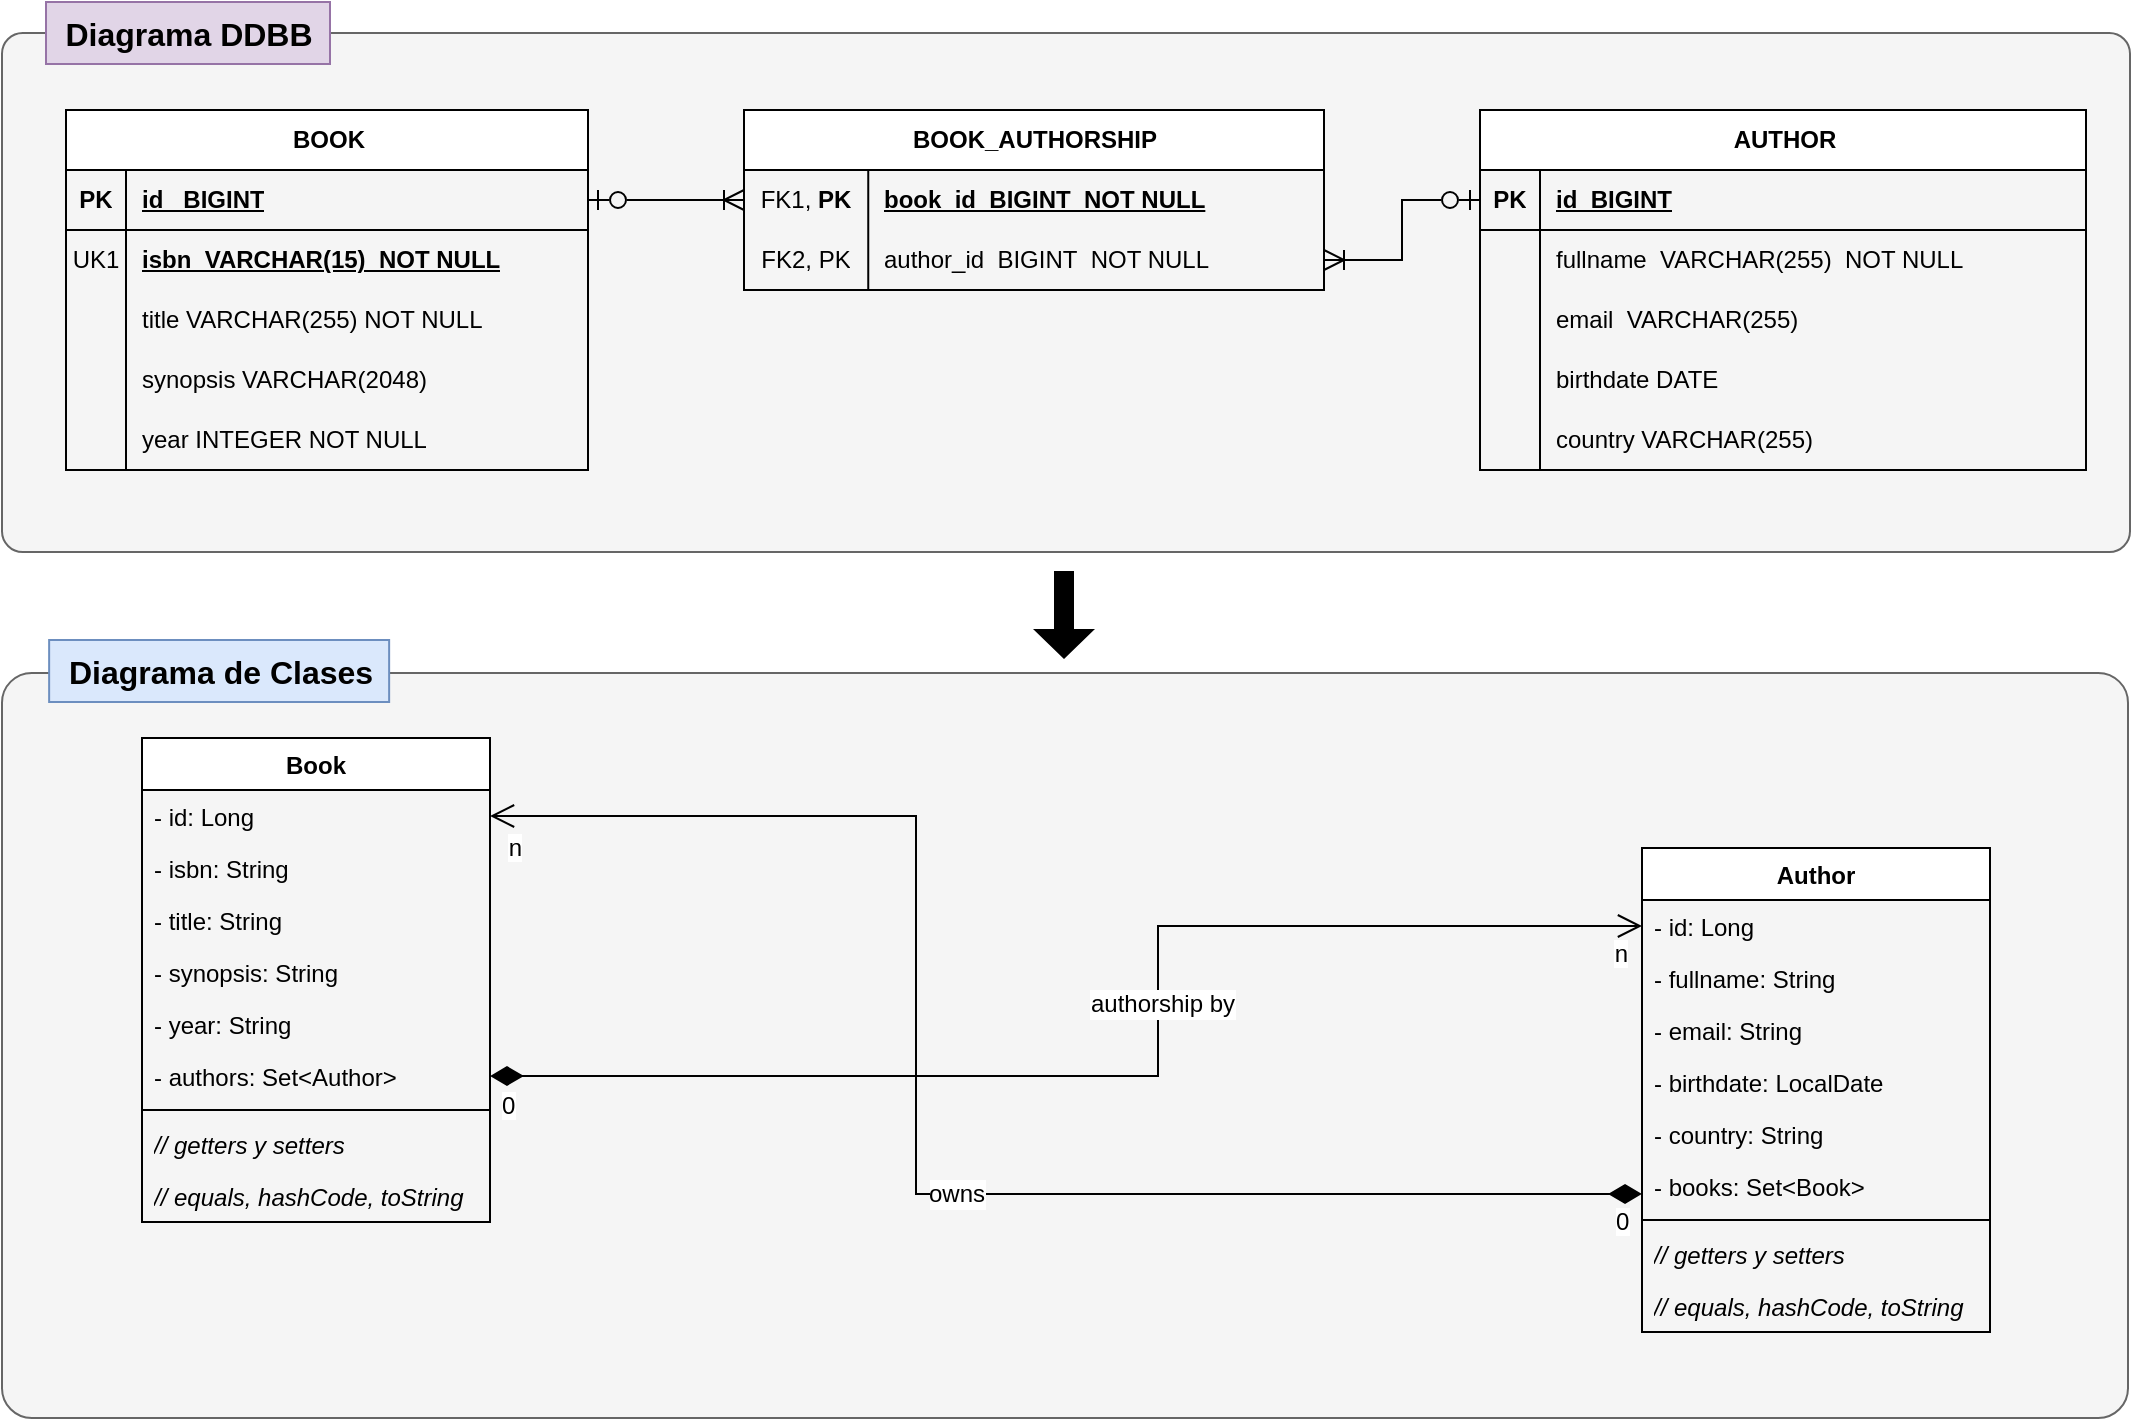 <mxfile version="21.6.8" type="device" pages="2">
  <diagram name="Ej01: LibrosAutor" id="IE8ySKYP3hdyvBDLSOLP">
    <mxGraphModel dx="2573" dy="1683" grid="0" gridSize="10" guides="1" tooltips="1" connect="1" arrows="1" fold="1" page="1" pageScale="1" pageWidth="1169" pageHeight="827" math="0" shadow="0">
      <root>
        <mxCell id="44HVjZ-wQlsnLAjjuJ77-0" />
        <mxCell id="44HVjZ-wQlsnLAjjuJ77-1" parent="44HVjZ-wQlsnLAjjuJ77-0" />
        <mxCell id="44HVjZ-wQlsnLAjjuJ77-2" value="" style="group" parent="44HVjZ-wQlsnLAjjuJ77-1" vertex="1" connectable="0">
          <mxGeometry x="-1116" y="-775" width="1064" height="271" as="geometry" />
        </mxCell>
        <mxCell id="44HVjZ-wQlsnLAjjuJ77-3" value="" style="rounded=1;whiteSpace=wrap;html=1;fontFamily=Helvetica;fontSize=12;arcSize=4;fillColor=#f5f5f5;strokeColor=#666666;fontColor=#333333;glass=0;shadow=0;" parent="44HVjZ-wQlsnLAjjuJ77-2" vertex="1">
          <mxGeometry y="11.471" width="1064" height="259.529" as="geometry" />
        </mxCell>
        <mxCell id="44HVjZ-wQlsnLAjjuJ77-4" value="Diagrama DDBB" style="text;html=1;align=center;verticalAlign=middle;resizable=0;points=[];autosize=1;strokeColor=#9673a6;fillColor=#e1d5e7;fontSize=16;fontFamily=Helvetica;fontStyle=1" parent="44HVjZ-wQlsnLAjjuJ77-2" vertex="1">
          <mxGeometry x="22.002" y="-4" width="142" height="31" as="geometry" />
        </mxCell>
        <mxCell id="44HVjZ-wQlsnLAjjuJ77-5" value="" style="group" parent="44HVjZ-wQlsnLAjjuJ77-1" vertex="1" connectable="0">
          <mxGeometry x="-1116" y="-460" width="1063" height="389" as="geometry" />
        </mxCell>
        <mxCell id="44HVjZ-wQlsnLAjjuJ77-6" value="" style="rounded=1;whiteSpace=wrap;html=1;fontFamily=Helvetica;fontSize=12;arcSize=4;fillColor=#f5f5f5;strokeColor=#666666;fontColor=#333333;glass=0;shadow=0;" parent="44HVjZ-wQlsnLAjjuJ77-5" vertex="1">
          <mxGeometry y="16.466" width="1063" height="372.534" as="geometry" />
        </mxCell>
        <mxCell id="44HVjZ-wQlsnLAjjuJ77-7" value="Diagrama de Clases" style="text;html=1;align=center;verticalAlign=middle;resizable=0;points=[];autosize=1;strokeColor=#6c8ebf;fillColor=#dae8fc;fontSize=16;fontFamily=Helvetica;fontStyle=1" parent="44HVjZ-wQlsnLAjjuJ77-5" vertex="1">
          <mxGeometry x="23.57" width="170" height="31" as="geometry" />
        </mxCell>
        <mxCell id="44HVjZ-wQlsnLAjjuJ77-8" value="BOOK" style="shape=table;startSize=30;container=1;collapsible=1;childLayout=tableLayout;fixedRows=1;rowLines=0;fontStyle=1;align=center;resizeLast=1;html=1;fontSize=12;" parent="44HVjZ-wQlsnLAjjuJ77-1" vertex="1">
          <mxGeometry x="-1084" y="-725" width="261" height="180" as="geometry" />
        </mxCell>
        <mxCell id="44HVjZ-wQlsnLAjjuJ77-9" value="" style="shape=tableRow;horizontal=0;startSize=0;swimlaneHead=0;swimlaneBody=0;fillColor=none;collapsible=0;dropTarget=0;points=[[0,0.5],[1,0.5]];portConstraint=eastwest;top=0;left=0;right=0;bottom=1;fontSize=12;" parent="44HVjZ-wQlsnLAjjuJ77-8" vertex="1">
          <mxGeometry y="30" width="261" height="30" as="geometry" />
        </mxCell>
        <mxCell id="44HVjZ-wQlsnLAjjuJ77-10" value="PK" style="shape=partialRectangle;connectable=0;fillColor=none;top=0;left=0;bottom=0;right=0;fontStyle=1;overflow=hidden;whiteSpace=wrap;html=1;fontSize=12;" parent="44HVjZ-wQlsnLAjjuJ77-9" vertex="1">
          <mxGeometry width="30" height="30" as="geometry">
            <mxRectangle width="30" height="30" as="alternateBounds" />
          </mxGeometry>
        </mxCell>
        <mxCell id="44HVjZ-wQlsnLAjjuJ77-11" value="id&amp;nbsp; &amp;nbsp;BIGINT" style="shape=partialRectangle;connectable=0;fillColor=none;top=0;left=0;bottom=0;right=0;align=left;spacingLeft=6;fontStyle=5;overflow=hidden;whiteSpace=wrap;html=1;fontSize=12;" parent="44HVjZ-wQlsnLAjjuJ77-9" vertex="1">
          <mxGeometry x="30" width="231" height="30" as="geometry">
            <mxRectangle width="231" height="30" as="alternateBounds" />
          </mxGeometry>
        </mxCell>
        <mxCell id="44HVjZ-wQlsnLAjjuJ77-12" value="" style="shape=tableRow;horizontal=0;startSize=0;swimlaneHead=0;swimlaneBody=0;fillColor=none;collapsible=0;dropTarget=0;points=[[0,0.5],[1,0.5]];portConstraint=eastwest;top=0;left=0;right=0;bottom=0;fontSize=12;" parent="44HVjZ-wQlsnLAjjuJ77-8" vertex="1">
          <mxGeometry y="60" width="261" height="30" as="geometry" />
        </mxCell>
        <mxCell id="44HVjZ-wQlsnLAjjuJ77-13" value="UK1" style="shape=partialRectangle;connectable=0;fillColor=none;top=0;left=0;bottom=0;right=0;editable=1;overflow=hidden;whiteSpace=wrap;html=1;fontSize=12;" parent="44HVjZ-wQlsnLAjjuJ77-12" vertex="1">
          <mxGeometry width="30" height="30" as="geometry">
            <mxRectangle width="30" height="30" as="alternateBounds" />
          </mxGeometry>
        </mxCell>
        <mxCell id="44HVjZ-wQlsnLAjjuJ77-14" value="isbn&amp;nbsp; VARCHAR(15)&amp;nbsp; NOT NULL" style="shape=partialRectangle;connectable=0;fillColor=none;top=0;left=0;bottom=0;right=0;align=left;spacingLeft=6;overflow=hidden;whiteSpace=wrap;html=1;fontSize=12;fontStyle=5" parent="44HVjZ-wQlsnLAjjuJ77-12" vertex="1">
          <mxGeometry x="30" width="231" height="30" as="geometry">
            <mxRectangle width="231" height="30" as="alternateBounds" />
          </mxGeometry>
        </mxCell>
        <mxCell id="BW1G7cNyoUY7dtPim6xb-3" value="" style="shape=tableRow;horizontal=0;startSize=0;swimlaneHead=0;swimlaneBody=0;fillColor=none;collapsible=0;dropTarget=0;points=[[0,0.5],[1,0.5]];portConstraint=eastwest;top=0;left=0;right=0;bottom=0;fontSize=12;" parent="44HVjZ-wQlsnLAjjuJ77-8" vertex="1">
          <mxGeometry y="90" width="261" height="30" as="geometry" />
        </mxCell>
        <mxCell id="BW1G7cNyoUY7dtPim6xb-4" value="" style="shape=partialRectangle;connectable=0;fillColor=none;top=0;left=0;bottom=0;right=0;editable=1;overflow=hidden;whiteSpace=wrap;html=1;fontSize=12;" parent="BW1G7cNyoUY7dtPim6xb-3" vertex="1">
          <mxGeometry width="30" height="30" as="geometry">
            <mxRectangle width="30" height="30" as="alternateBounds" />
          </mxGeometry>
        </mxCell>
        <mxCell id="BW1G7cNyoUY7dtPim6xb-5" value="title VARCHAR(255) NOT NULL" style="shape=partialRectangle;connectable=0;fillColor=none;top=0;left=0;bottom=0;right=0;align=left;spacingLeft=6;overflow=hidden;whiteSpace=wrap;html=1;fontSize=12;" parent="BW1G7cNyoUY7dtPim6xb-3" vertex="1">
          <mxGeometry x="30" width="231" height="30" as="geometry">
            <mxRectangle width="231" height="30" as="alternateBounds" />
          </mxGeometry>
        </mxCell>
        <mxCell id="BW1G7cNyoUY7dtPim6xb-6" value="" style="shape=tableRow;horizontal=0;startSize=0;swimlaneHead=0;swimlaneBody=0;fillColor=none;collapsible=0;dropTarget=0;points=[[0,0.5],[1,0.5]];portConstraint=eastwest;top=0;left=0;right=0;bottom=0;fontSize=12;" parent="44HVjZ-wQlsnLAjjuJ77-8" vertex="1">
          <mxGeometry y="120" width="261" height="30" as="geometry" />
        </mxCell>
        <mxCell id="BW1G7cNyoUY7dtPim6xb-7" value="" style="shape=partialRectangle;connectable=0;fillColor=none;top=0;left=0;bottom=0;right=0;editable=1;overflow=hidden;whiteSpace=wrap;html=1;fontSize=12;" parent="BW1G7cNyoUY7dtPim6xb-6" vertex="1">
          <mxGeometry width="30" height="30" as="geometry">
            <mxRectangle width="30" height="30" as="alternateBounds" />
          </mxGeometry>
        </mxCell>
        <mxCell id="BW1G7cNyoUY7dtPim6xb-8" value="synopsis VARCHAR(2048)" style="shape=partialRectangle;connectable=0;fillColor=none;top=0;left=0;bottom=0;right=0;align=left;spacingLeft=6;overflow=hidden;whiteSpace=wrap;html=1;fontSize=12;" parent="BW1G7cNyoUY7dtPim6xb-6" vertex="1">
          <mxGeometry x="30" width="231" height="30" as="geometry">
            <mxRectangle width="231" height="30" as="alternateBounds" />
          </mxGeometry>
        </mxCell>
        <mxCell id="44HVjZ-wQlsnLAjjuJ77-15" value="" style="shape=tableRow;horizontal=0;startSize=0;swimlaneHead=0;swimlaneBody=0;fillColor=none;collapsible=0;dropTarget=0;points=[[0,0.5],[1,0.5]];portConstraint=eastwest;top=0;left=0;right=0;bottom=0;fontSize=12;" parent="44HVjZ-wQlsnLAjjuJ77-8" vertex="1">
          <mxGeometry y="150" width="261" height="30" as="geometry" />
        </mxCell>
        <mxCell id="44HVjZ-wQlsnLAjjuJ77-16" value="" style="shape=partialRectangle;connectable=0;fillColor=none;top=0;left=0;bottom=0;right=0;editable=1;overflow=hidden;whiteSpace=wrap;html=1;fontSize=12;" parent="44HVjZ-wQlsnLAjjuJ77-15" vertex="1">
          <mxGeometry width="30" height="30" as="geometry">
            <mxRectangle width="30" height="30" as="alternateBounds" />
          </mxGeometry>
        </mxCell>
        <mxCell id="44HVjZ-wQlsnLAjjuJ77-17" value="year INTEGER NOT NULL" style="shape=partialRectangle;connectable=0;fillColor=none;top=0;left=0;bottom=0;right=0;align=left;spacingLeft=6;overflow=hidden;whiteSpace=wrap;html=1;fontSize=12;" parent="44HVjZ-wQlsnLAjjuJ77-15" vertex="1">
          <mxGeometry x="30" width="231" height="30" as="geometry">
            <mxRectangle width="231" height="30" as="alternateBounds" />
          </mxGeometry>
        </mxCell>
        <mxCell id="44HVjZ-wQlsnLAjjuJ77-18" value="AUTHOR" style="shape=table;startSize=30;container=1;collapsible=1;childLayout=tableLayout;fixedRows=1;rowLines=0;fontStyle=1;align=center;resizeLast=1;html=1;fontSize=12;" parent="44HVjZ-wQlsnLAjjuJ77-1" vertex="1">
          <mxGeometry x="-377" y="-725" width="303" height="180" as="geometry" />
        </mxCell>
        <mxCell id="44HVjZ-wQlsnLAjjuJ77-19" value="" style="shape=tableRow;horizontal=0;startSize=0;swimlaneHead=0;swimlaneBody=0;fillColor=none;collapsible=0;dropTarget=0;points=[[0,0.5],[1,0.5]];portConstraint=eastwest;top=0;left=0;right=0;bottom=1;fontSize=12;" parent="44HVjZ-wQlsnLAjjuJ77-18" vertex="1">
          <mxGeometry y="30" width="303" height="30" as="geometry" />
        </mxCell>
        <mxCell id="44HVjZ-wQlsnLAjjuJ77-20" value="PK" style="shape=partialRectangle;connectable=0;fillColor=none;top=0;left=0;bottom=0;right=0;fontStyle=1;overflow=hidden;whiteSpace=wrap;html=1;fontSize=12;" parent="44HVjZ-wQlsnLAjjuJ77-19" vertex="1">
          <mxGeometry width="30" height="30" as="geometry">
            <mxRectangle width="30" height="30" as="alternateBounds" />
          </mxGeometry>
        </mxCell>
        <mxCell id="44HVjZ-wQlsnLAjjuJ77-21" value="id&amp;nbsp; BIGINT" style="shape=partialRectangle;connectable=0;fillColor=none;top=0;left=0;bottom=0;right=0;align=left;spacingLeft=6;fontStyle=5;overflow=hidden;whiteSpace=wrap;html=1;fontSize=12;" parent="44HVjZ-wQlsnLAjjuJ77-19" vertex="1">
          <mxGeometry x="30" width="273" height="30" as="geometry">
            <mxRectangle width="273" height="30" as="alternateBounds" />
          </mxGeometry>
        </mxCell>
        <mxCell id="44HVjZ-wQlsnLAjjuJ77-25" value="" style="shape=tableRow;horizontal=0;startSize=0;swimlaneHead=0;swimlaneBody=0;fillColor=none;collapsible=0;dropTarget=0;points=[[0,0.5],[1,0.5]];portConstraint=eastwest;top=0;left=0;right=0;bottom=0;fontSize=12;" parent="44HVjZ-wQlsnLAjjuJ77-18" vertex="1">
          <mxGeometry y="60" width="303" height="30" as="geometry" />
        </mxCell>
        <mxCell id="44HVjZ-wQlsnLAjjuJ77-26" value="" style="shape=partialRectangle;connectable=0;fillColor=none;top=0;left=0;bottom=0;right=0;editable=1;overflow=hidden;whiteSpace=wrap;html=1;fontSize=12;" parent="44HVjZ-wQlsnLAjjuJ77-25" vertex="1">
          <mxGeometry width="30" height="30" as="geometry">
            <mxRectangle width="30" height="30" as="alternateBounds" />
          </mxGeometry>
        </mxCell>
        <mxCell id="44HVjZ-wQlsnLAjjuJ77-27" value="fullname&amp;nbsp; VARCHAR(255)&amp;nbsp;&amp;nbsp;NOT NULL" style="shape=partialRectangle;connectable=0;fillColor=none;top=0;left=0;bottom=0;right=0;align=left;spacingLeft=6;overflow=hidden;whiteSpace=wrap;html=1;fontSize=12;" parent="44HVjZ-wQlsnLAjjuJ77-25" vertex="1">
          <mxGeometry x="30" width="273" height="30" as="geometry">
            <mxRectangle width="273" height="30" as="alternateBounds" />
          </mxGeometry>
        </mxCell>
        <mxCell id="44HVjZ-wQlsnLAjjuJ77-28" value="" style="shape=tableRow;horizontal=0;startSize=0;swimlaneHead=0;swimlaneBody=0;fillColor=none;collapsible=0;dropTarget=0;points=[[0,0.5],[1,0.5]];portConstraint=eastwest;top=0;left=0;right=0;bottom=0;fontSize=12;" parent="44HVjZ-wQlsnLAjjuJ77-18" vertex="1">
          <mxGeometry y="90" width="303" height="30" as="geometry" />
        </mxCell>
        <mxCell id="44HVjZ-wQlsnLAjjuJ77-29" value="" style="shape=partialRectangle;connectable=0;fillColor=none;top=0;left=0;bottom=0;right=0;editable=1;overflow=hidden;whiteSpace=wrap;html=1;fontSize=12;" parent="44HVjZ-wQlsnLAjjuJ77-28" vertex="1">
          <mxGeometry width="30" height="30" as="geometry">
            <mxRectangle width="30" height="30" as="alternateBounds" />
          </mxGeometry>
        </mxCell>
        <mxCell id="44HVjZ-wQlsnLAjjuJ77-30" value="email&amp;nbsp; VARCHAR(255)" style="shape=partialRectangle;connectable=0;fillColor=none;top=0;left=0;bottom=0;right=0;align=left;spacingLeft=6;overflow=hidden;whiteSpace=wrap;html=1;fontSize=12;" parent="44HVjZ-wQlsnLAjjuJ77-28" vertex="1">
          <mxGeometry x="30" width="273" height="30" as="geometry">
            <mxRectangle width="273" height="30" as="alternateBounds" />
          </mxGeometry>
        </mxCell>
        <mxCell id="BW1G7cNyoUY7dtPim6xb-23" value="" style="shape=tableRow;horizontal=0;startSize=0;swimlaneHead=0;swimlaneBody=0;fillColor=none;collapsible=0;dropTarget=0;points=[[0,0.5],[1,0.5]];portConstraint=eastwest;top=0;left=0;right=0;bottom=0;fontSize=12;" parent="44HVjZ-wQlsnLAjjuJ77-18" vertex="1">
          <mxGeometry y="120" width="303" height="30" as="geometry" />
        </mxCell>
        <mxCell id="BW1G7cNyoUY7dtPim6xb-24" value="" style="shape=partialRectangle;connectable=0;fillColor=none;top=0;left=0;bottom=0;right=0;editable=1;overflow=hidden;whiteSpace=wrap;html=1;fontSize=12;" parent="BW1G7cNyoUY7dtPim6xb-23" vertex="1">
          <mxGeometry width="30" height="30" as="geometry">
            <mxRectangle width="30" height="30" as="alternateBounds" />
          </mxGeometry>
        </mxCell>
        <mxCell id="BW1G7cNyoUY7dtPim6xb-25" value="birthdate DATE" style="shape=partialRectangle;connectable=0;fillColor=none;top=0;left=0;bottom=0;right=0;align=left;spacingLeft=6;overflow=hidden;whiteSpace=wrap;html=1;fontSize=12;" parent="BW1G7cNyoUY7dtPim6xb-23" vertex="1">
          <mxGeometry x="30" width="273" height="30" as="geometry">
            <mxRectangle width="273" height="30" as="alternateBounds" />
          </mxGeometry>
        </mxCell>
        <mxCell id="BW1G7cNyoUY7dtPim6xb-12" value="" style="shape=tableRow;horizontal=0;startSize=0;swimlaneHead=0;swimlaneBody=0;fillColor=none;collapsible=0;dropTarget=0;points=[[0,0.5],[1,0.5]];portConstraint=eastwest;top=0;left=0;right=0;bottom=0;fontSize=12;" parent="44HVjZ-wQlsnLAjjuJ77-18" vertex="1">
          <mxGeometry y="150" width="303" height="30" as="geometry" />
        </mxCell>
        <mxCell id="BW1G7cNyoUY7dtPim6xb-13" value="" style="shape=partialRectangle;connectable=0;fillColor=none;top=0;left=0;bottom=0;right=0;editable=1;overflow=hidden;whiteSpace=wrap;html=1;fontSize=12;" parent="BW1G7cNyoUY7dtPim6xb-12" vertex="1">
          <mxGeometry width="30" height="30" as="geometry">
            <mxRectangle width="30" height="30" as="alternateBounds" />
          </mxGeometry>
        </mxCell>
        <mxCell id="BW1G7cNyoUY7dtPim6xb-14" value="country VARCHAR(255)" style="shape=partialRectangle;connectable=0;fillColor=none;top=0;left=0;bottom=0;right=0;align=left;spacingLeft=6;overflow=hidden;whiteSpace=wrap;html=1;fontSize=12;" parent="BW1G7cNyoUY7dtPim6xb-12" vertex="1">
          <mxGeometry x="30" width="273" height="30" as="geometry">
            <mxRectangle width="273" height="30" as="alternateBounds" />
          </mxGeometry>
        </mxCell>
        <mxCell id="44HVjZ-wQlsnLAjjuJ77-47" value="" style="edgeStyle=orthogonalEdgeStyle;fontSize=12;html=1;endArrow=ERoneToMany;rounded=0;startSize=8;endSize=8;startArrow=ERzeroToOne;startFill=0;" parent="44HVjZ-wQlsnLAjjuJ77-1" source="44HVjZ-wQlsnLAjjuJ77-19" target="44HVjZ-wQlsnLAjjuJ77-38" edge="1">
          <mxGeometry width="100" height="100" relative="1" as="geometry">
            <mxPoint x="-591" y="-483" as="sourcePoint" />
            <mxPoint x="-491" y="-583" as="targetPoint" />
          </mxGeometry>
        </mxCell>
        <mxCell id="44HVjZ-wQlsnLAjjuJ77-48" value="" style="edgeStyle=orthogonalEdgeStyle;fontSize=12;html=1;endArrow=ERoneToMany;rounded=0;startSize=8;endSize=8;entryX=0;entryY=0.5;entryDx=0;entryDy=0;startArrow=ERzeroToOne;startFill=0;" parent="44HVjZ-wQlsnLAjjuJ77-1" source="44HVjZ-wQlsnLAjjuJ77-9" target="44HVjZ-wQlsnLAjjuJ77-35" edge="1">
          <mxGeometry width="100" height="100" relative="1" as="geometry">
            <mxPoint x="-347" y="-720" as="sourcePoint" />
            <mxPoint x="-446" y="-627" as="targetPoint" />
          </mxGeometry>
        </mxCell>
        <mxCell id="44HVjZ-wQlsnLAjjuJ77-49" value="Book" style="swimlane;fontStyle=1;align=center;verticalAlign=top;childLayout=stackLayout;horizontal=1;startSize=26;horizontalStack=0;resizeParent=1;resizeParentMax=0;resizeLast=0;collapsible=1;marginBottom=0;whiteSpace=wrap;html=1;fontSize=12;" parent="44HVjZ-wQlsnLAjjuJ77-1" vertex="1">
          <mxGeometry x="-1046" y="-411" width="174" height="242" as="geometry" />
        </mxCell>
        <mxCell id="44HVjZ-wQlsnLAjjuJ77-50" value="- id: Long" style="text;strokeColor=none;fillColor=none;align=left;verticalAlign=top;spacingLeft=4;spacingRight=4;overflow=hidden;rotatable=0;points=[[0,0.5],[1,0.5]];portConstraint=eastwest;whiteSpace=wrap;html=1;fontSize=12;" parent="44HVjZ-wQlsnLAjjuJ77-49" vertex="1">
          <mxGeometry y="26" width="174" height="26" as="geometry" />
        </mxCell>
        <mxCell id="44HVjZ-wQlsnLAjjuJ77-51" value="- isbn: String" style="text;strokeColor=none;fillColor=none;align=left;verticalAlign=top;spacingLeft=4;spacingRight=4;overflow=hidden;rotatable=0;points=[[0,0.5],[1,0.5]];portConstraint=eastwest;whiteSpace=wrap;html=1;fontSize=12;" parent="44HVjZ-wQlsnLAjjuJ77-49" vertex="1">
          <mxGeometry y="52" width="174" height="26" as="geometry" />
        </mxCell>
        <mxCell id="44HVjZ-wQlsnLAjjuJ77-52" value="- title: String" style="text;strokeColor=none;fillColor=none;align=left;verticalAlign=top;spacingLeft=4;spacingRight=4;overflow=hidden;rotatable=0;points=[[0,0.5],[1,0.5]];portConstraint=eastwest;whiteSpace=wrap;html=1;fontSize=12;" parent="44HVjZ-wQlsnLAjjuJ77-49" vertex="1">
          <mxGeometry y="78" width="174" height="26" as="geometry" />
        </mxCell>
        <mxCell id="9cBYSaWbROO_BTNeRGZy-0" value="- synopsis: String" style="text;strokeColor=none;fillColor=none;align=left;verticalAlign=top;spacingLeft=4;spacingRight=4;overflow=hidden;rotatable=0;points=[[0,0.5],[1,0.5]];portConstraint=eastwest;whiteSpace=wrap;html=1;fontSize=12;" parent="44HVjZ-wQlsnLAjjuJ77-49" vertex="1">
          <mxGeometry y="104" width="174" height="26" as="geometry" />
        </mxCell>
        <mxCell id="BW1G7cNyoUY7dtPim6xb-29" value="- year: String" style="text;strokeColor=none;fillColor=none;align=left;verticalAlign=top;spacingLeft=4;spacingRight=4;overflow=hidden;rotatable=0;points=[[0,0.5],[1,0.5]];portConstraint=eastwest;whiteSpace=wrap;html=1;fontSize=12;" parent="44HVjZ-wQlsnLAjjuJ77-49" vertex="1">
          <mxGeometry y="130" width="174" height="26" as="geometry" />
        </mxCell>
        <mxCell id="44HVjZ-wQlsnLAjjuJ77-53" value="- authors: Set&amp;lt;Author&amp;gt;" style="text;strokeColor=none;fillColor=none;align=left;verticalAlign=top;spacingLeft=4;spacingRight=4;overflow=hidden;rotatable=0;points=[[0,0.5],[1,0.5]];portConstraint=eastwest;whiteSpace=wrap;html=1;fontSize=12;" parent="44HVjZ-wQlsnLAjjuJ77-49" vertex="1">
          <mxGeometry y="156" width="174" height="26" as="geometry" />
        </mxCell>
        <mxCell id="44HVjZ-wQlsnLAjjuJ77-54" value="" style="line;strokeWidth=1;fillColor=none;align=left;verticalAlign=middle;spacingTop=-1;spacingLeft=3;spacingRight=3;rotatable=0;labelPosition=right;points=[];portConstraint=eastwest;strokeColor=inherit;fontSize=12;" parent="44HVjZ-wQlsnLAjjuJ77-49" vertex="1">
          <mxGeometry y="182" width="174" height="8" as="geometry" />
        </mxCell>
        <mxCell id="44HVjZ-wQlsnLAjjuJ77-55" value="// getters y setters" style="text;strokeColor=none;fillColor=none;align=left;verticalAlign=top;spacingLeft=4;spacingRight=4;overflow=hidden;rotatable=0;points=[[0,0.5],[1,0.5]];portConstraint=eastwest;whiteSpace=wrap;html=1;fontSize=12;fontStyle=2" parent="44HVjZ-wQlsnLAjjuJ77-49" vertex="1">
          <mxGeometry y="190" width="174" height="26" as="geometry" />
        </mxCell>
        <mxCell id="44HVjZ-wQlsnLAjjuJ77-56" value="// equals, hashCode, toString" style="text;strokeColor=none;fillColor=none;align=left;verticalAlign=top;spacingLeft=4;spacingRight=4;overflow=hidden;rotatable=0;points=[[0,0.5],[1,0.5]];portConstraint=eastwest;whiteSpace=wrap;html=1;fontSize=12;fontStyle=2" parent="44HVjZ-wQlsnLAjjuJ77-49" vertex="1">
          <mxGeometry y="216" width="174" height="26" as="geometry" />
        </mxCell>
        <mxCell id="44HVjZ-wQlsnLAjjuJ77-67" value="authorship by" style="endArrow=open;html=1;endSize=10;startArrow=diamondThin;startSize=14;startFill=1;rounded=0;fontSize=12;edgeStyle=orthogonalEdgeStyle;" parent="44HVjZ-wQlsnLAjjuJ77-1" source="44HVjZ-wQlsnLAjjuJ77-53" target="44HVjZ-wQlsnLAjjuJ77-74" edge="1">
          <mxGeometry x="0.139" y="-2" relative="1" as="geometry">
            <mxPoint x="-784" y="-407" as="sourcePoint" />
            <mxPoint x="-696" y="-346" as="targetPoint" />
            <Array as="points">
              <mxPoint x="-538" y="-242" />
              <mxPoint x="-538" y="-317" />
            </Array>
            <mxPoint as="offset" />
          </mxGeometry>
        </mxCell>
        <mxCell id="44HVjZ-wQlsnLAjjuJ77-68" value="0" style="edgeLabel;resizable=0;html=1;align=left;verticalAlign=top;fontSize=12;" parent="44HVjZ-wQlsnLAjjuJ77-67" connectable="0" vertex="1">
          <mxGeometry x="-1" relative="1" as="geometry">
            <mxPoint x="4" y="1" as="offset" />
          </mxGeometry>
        </mxCell>
        <mxCell id="44HVjZ-wQlsnLAjjuJ77-69" value="n" style="edgeLabel;resizable=0;html=1;align=right;verticalAlign=top;fontSize=12;" parent="44HVjZ-wQlsnLAjjuJ77-67" connectable="0" vertex="1">
          <mxGeometry x="1" relative="1" as="geometry">
            <mxPoint x="-7" as="offset" />
          </mxGeometry>
        </mxCell>
        <mxCell id="44HVjZ-wQlsnLAjjuJ77-70" value="owns" style="endArrow=open;html=1;endSize=10;startArrow=diamondThin;startSize=14;startFill=1;rounded=0;fontSize=12;edgeStyle=orthogonalEdgeStyle;entryX=1;entryY=0.5;entryDx=0;entryDy=0;" parent="44HVjZ-wQlsnLAjjuJ77-1" source="44HVjZ-wQlsnLAjjuJ77-78" target="44HVjZ-wQlsnLAjjuJ77-50" edge="1">
          <mxGeometry x="-0.103" relative="1" as="geometry">
            <mxPoint x="-426" y="-398" as="sourcePoint" />
            <mxPoint x="-522" y="-320" as="targetPoint" />
            <Array as="points">
              <mxPoint x="-659" y="-183" />
              <mxPoint x="-659" y="-372" />
            </Array>
            <mxPoint as="offset" />
          </mxGeometry>
        </mxCell>
        <mxCell id="44HVjZ-wQlsnLAjjuJ77-71" value="0" style="edgeLabel;resizable=0;html=1;align=left;verticalAlign=top;fontSize=12;" parent="44HVjZ-wQlsnLAjjuJ77-70" connectable="0" vertex="1">
          <mxGeometry x="-1" relative="1" as="geometry">
            <mxPoint x="-15" as="offset" />
          </mxGeometry>
        </mxCell>
        <mxCell id="44HVjZ-wQlsnLAjjuJ77-72" value="n" style="edgeLabel;resizable=0;html=1;align=right;verticalAlign=top;fontSize=12;" parent="44HVjZ-wQlsnLAjjuJ77-70" connectable="0" vertex="1">
          <mxGeometry x="1" relative="1" as="geometry">
            <mxPoint x="16" y="2" as="offset" />
          </mxGeometry>
        </mxCell>
        <mxCell id="44HVjZ-wQlsnLAjjuJ77-73" value="Author" style="swimlane;fontStyle=1;align=center;verticalAlign=top;childLayout=stackLayout;horizontal=1;startSize=26;horizontalStack=0;resizeParent=1;resizeParentMax=0;resizeLast=0;collapsible=1;marginBottom=0;whiteSpace=wrap;html=1;fontSize=12;" parent="44HVjZ-wQlsnLAjjuJ77-1" vertex="1">
          <mxGeometry x="-296" y="-356" width="174" height="242" as="geometry" />
        </mxCell>
        <mxCell id="44HVjZ-wQlsnLAjjuJ77-74" value="- id: Long" style="text;strokeColor=none;fillColor=none;align=left;verticalAlign=top;spacingLeft=4;spacingRight=4;overflow=hidden;rotatable=0;points=[[0,0.5],[1,0.5]];portConstraint=eastwest;whiteSpace=wrap;html=1;fontSize=12;" parent="44HVjZ-wQlsnLAjjuJ77-73" vertex="1">
          <mxGeometry y="26" width="174" height="26" as="geometry" />
        </mxCell>
        <mxCell id="44HVjZ-wQlsnLAjjuJ77-76" value="- fullname: String" style="text;strokeColor=none;fillColor=none;align=left;verticalAlign=top;spacingLeft=4;spacingRight=4;overflow=hidden;rotatable=0;points=[[0,0.5],[1,0.5]];portConstraint=eastwest;whiteSpace=wrap;html=1;fontSize=12;" parent="44HVjZ-wQlsnLAjjuJ77-73" vertex="1">
          <mxGeometry y="52" width="174" height="26" as="geometry" />
        </mxCell>
        <mxCell id="44HVjZ-wQlsnLAjjuJ77-77" value="- email: String" style="text;strokeColor=none;fillColor=none;align=left;verticalAlign=top;spacingLeft=4;spacingRight=4;overflow=hidden;rotatable=0;points=[[0,0.5],[1,0.5]];portConstraint=eastwest;whiteSpace=wrap;html=1;fontSize=12;" parent="44HVjZ-wQlsnLAjjuJ77-73" vertex="1">
          <mxGeometry y="78" width="174" height="26" as="geometry" />
        </mxCell>
        <mxCell id="BW1G7cNyoUY7dtPim6xb-27" value="- birthdate: LocalDate" style="text;strokeColor=none;fillColor=none;align=left;verticalAlign=top;spacingLeft=4;spacingRight=4;overflow=hidden;rotatable=0;points=[[0,0.5],[1,0.5]];portConstraint=eastwest;whiteSpace=wrap;html=1;fontSize=12;" parent="44HVjZ-wQlsnLAjjuJ77-73" vertex="1">
          <mxGeometry y="104" width="174" height="26" as="geometry" />
        </mxCell>
        <mxCell id="BW1G7cNyoUY7dtPim6xb-28" value="- country: String" style="text;strokeColor=none;fillColor=none;align=left;verticalAlign=top;spacingLeft=4;spacingRight=4;overflow=hidden;rotatable=0;points=[[0,0.5],[1,0.5]];portConstraint=eastwest;whiteSpace=wrap;html=1;fontSize=12;" parent="44HVjZ-wQlsnLAjjuJ77-73" vertex="1">
          <mxGeometry y="130" width="174" height="26" as="geometry" />
        </mxCell>
        <mxCell id="44HVjZ-wQlsnLAjjuJ77-78" value="- books: Set&amp;lt;Book&amp;gt;" style="text;strokeColor=none;fillColor=none;align=left;verticalAlign=top;spacingLeft=4;spacingRight=4;overflow=hidden;rotatable=0;points=[[0,0.5],[1,0.5]];portConstraint=eastwest;whiteSpace=wrap;html=1;fontSize=12;" parent="44HVjZ-wQlsnLAjjuJ77-73" vertex="1">
          <mxGeometry y="156" width="174" height="26" as="geometry" />
        </mxCell>
        <mxCell id="44HVjZ-wQlsnLAjjuJ77-79" value="" style="line;strokeWidth=1;fillColor=none;align=left;verticalAlign=middle;spacingTop=-1;spacingLeft=3;spacingRight=3;rotatable=0;labelPosition=right;points=[];portConstraint=eastwest;strokeColor=inherit;fontSize=12;" parent="44HVjZ-wQlsnLAjjuJ77-73" vertex="1">
          <mxGeometry y="182" width="174" height="8" as="geometry" />
        </mxCell>
        <mxCell id="44HVjZ-wQlsnLAjjuJ77-80" value="// getters y setters" style="text;strokeColor=none;fillColor=none;align=left;verticalAlign=top;spacingLeft=4;spacingRight=4;overflow=hidden;rotatable=0;points=[[0,0.5],[1,0.5]];portConstraint=eastwest;whiteSpace=wrap;html=1;fontSize=12;fontStyle=2" parent="44HVjZ-wQlsnLAjjuJ77-73" vertex="1">
          <mxGeometry y="190" width="174" height="26" as="geometry" />
        </mxCell>
        <mxCell id="44HVjZ-wQlsnLAjjuJ77-81" value="// equals, hashCode, toString" style="text;strokeColor=none;fillColor=none;align=left;verticalAlign=top;spacingLeft=4;spacingRight=4;overflow=hidden;rotatable=0;points=[[0,0.5],[1,0.5]];portConstraint=eastwest;whiteSpace=wrap;html=1;fontSize=12;fontStyle=2" parent="44HVjZ-wQlsnLAjjuJ77-73" vertex="1">
          <mxGeometry y="216" width="174" height="26" as="geometry" />
        </mxCell>
        <mxCell id="44HVjZ-wQlsnLAjjuJ77-87" value="" style="shape=flexArrow;endArrow=classic;html=1;rounded=0;fontSize=12;startSize=8;endSize=4.67;curved=1;width=10;fillColor=#000000;strokeColor=none;" parent="44HVjZ-wQlsnLAjjuJ77-1" edge="1">
          <mxGeometry width="50" height="50" relative="1" as="geometry">
            <mxPoint x="-585" y="-495" as="sourcePoint" />
            <mxPoint x="-585" y="-450" as="targetPoint" />
          </mxGeometry>
        </mxCell>
        <mxCell id="44HVjZ-wQlsnLAjjuJ77-31" value="BOOK_AUTHORSHIP" style="shape=table;startSize=30;container=1;collapsible=1;childLayout=tableLayout;fixedRows=1;rowLines=0;fontStyle=1;align=center;resizeLast=1;html=1;fontSize=12;swimlaneLine=1;" parent="44HVjZ-wQlsnLAjjuJ77-1" vertex="1">
          <mxGeometry x="-745" y="-725" width="290" height="90" as="geometry" />
        </mxCell>
        <mxCell id="44HVjZ-wQlsnLAjjuJ77-35" value="" style="shape=tableRow;horizontal=0;startSize=0;swimlaneHead=0;swimlaneBody=0;fillColor=none;collapsible=0;dropTarget=0;points=[[0,0.5],[1,0.5]];portConstraint=eastwest;top=0;left=0;right=0;bottom=0;fontSize=12;swimlaneLine=1;" parent="44HVjZ-wQlsnLAjjuJ77-31" vertex="1">
          <mxGeometry y="30" width="290" height="30" as="geometry" />
        </mxCell>
        <mxCell id="44HVjZ-wQlsnLAjjuJ77-36" value="FK1, &lt;b&gt;PK&lt;/b&gt;" style="shape=partialRectangle;connectable=0;fillColor=none;top=0;left=0;bottom=0;right=0;editable=1;overflow=hidden;whiteSpace=wrap;html=1;fontSize=12;" parent="44HVjZ-wQlsnLAjjuJ77-35" vertex="1">
          <mxGeometry width="62.125" height="30" as="geometry">
            <mxRectangle width="62.125" height="30" as="alternateBounds" />
          </mxGeometry>
        </mxCell>
        <mxCell id="44HVjZ-wQlsnLAjjuJ77-37" value="book_id&amp;nbsp; BIGINT&amp;nbsp; NOT NULL" style="shape=partialRectangle;connectable=0;fillColor=none;top=0;left=0;bottom=0;right=0;align=left;spacingLeft=6;overflow=hidden;whiteSpace=wrap;html=1;fontSize=12;fontStyle=5" parent="44HVjZ-wQlsnLAjjuJ77-35" vertex="1">
          <mxGeometry x="62.125" width="227.875" height="30" as="geometry">
            <mxRectangle width="227.875" height="30" as="alternateBounds" />
          </mxGeometry>
        </mxCell>
        <mxCell id="44HVjZ-wQlsnLAjjuJ77-38" value="" style="shape=tableRow;horizontal=0;startSize=0;swimlaneHead=0;swimlaneBody=0;fillColor=none;collapsible=0;dropTarget=0;points=[[0,0.5],[1,0.5]];portConstraint=eastwest;top=0;left=0;right=0;bottom=0;fontSize=12;swimlaneLine=1;" parent="44HVjZ-wQlsnLAjjuJ77-31" vertex="1">
          <mxGeometry y="60" width="290" height="30" as="geometry" />
        </mxCell>
        <mxCell id="44HVjZ-wQlsnLAjjuJ77-39" value="FK2, PK" style="shape=partialRectangle;connectable=0;fillColor=none;top=0;left=0;bottom=0;right=0;editable=1;overflow=hidden;whiteSpace=wrap;html=1;fontSize=12;" parent="44HVjZ-wQlsnLAjjuJ77-38" vertex="1">
          <mxGeometry width="62.125" height="30" as="geometry">
            <mxRectangle width="62.125" height="30" as="alternateBounds" />
          </mxGeometry>
        </mxCell>
        <mxCell id="44HVjZ-wQlsnLAjjuJ77-40" value="author_id&amp;nbsp; BIGINT&amp;nbsp; NOT NULL" style="shape=partialRectangle;connectable=0;fillColor=none;top=0;left=0;bottom=0;right=0;align=left;spacingLeft=6;overflow=hidden;whiteSpace=wrap;html=1;fontSize=12;" parent="44HVjZ-wQlsnLAjjuJ77-38" vertex="1">
          <mxGeometry x="62.125" width="227.875" height="30" as="geometry">
            <mxRectangle width="227.875" height="30" as="alternateBounds" />
          </mxGeometry>
        </mxCell>
      </root>
    </mxGraphModel>
  </diagram>
  <diagram name="Ej04: AsistenciaClaseBootcamp" id="c6hF1cLbRYbWga9V10Wv">
    <mxGraphModel dx="2573" dy="1683" grid="0" gridSize="10" guides="1" tooltips="1" connect="1" arrows="1" fold="1" page="1" pageScale="1" pageWidth="1169" pageHeight="827" math="0" shadow="0">
      <root>
        <mxCell id="0" />
        <mxCell id="1" parent="0" />
        <mxCell id="1OfjzF8hb799n_BFfoPv-2" value="" style="group" parent="1" vertex="1" connectable="0">
          <mxGeometry x="-1116" y="-775" width="1064" height="271" as="geometry" />
        </mxCell>
        <mxCell id="1OfjzF8hb799n_BFfoPv-3" value="" style="rounded=1;whiteSpace=wrap;html=1;fontFamily=Helvetica;fontSize=12;arcSize=4;fillColor=#f5f5f5;strokeColor=#666666;fontColor=#333333;glass=0;shadow=0;" parent="1OfjzF8hb799n_BFfoPv-2" vertex="1">
          <mxGeometry y="11.471" width="1064" height="259.529" as="geometry" />
        </mxCell>
        <mxCell id="1OfjzF8hb799n_BFfoPv-4" value="Diagrama DDBB" style="text;html=1;align=center;verticalAlign=middle;resizable=0;points=[];autosize=1;strokeColor=#9673a6;fillColor=#e1d5e7;fontSize=16;fontFamily=Helvetica;fontStyle=1" parent="1OfjzF8hb799n_BFfoPv-2" vertex="1">
          <mxGeometry x="22.002" y="-4" width="142" height="31" as="geometry" />
        </mxCell>
        <mxCell id="1OfjzF8hb799n_BFfoPv-1" value="" style="group" parent="1" vertex="1" connectable="0">
          <mxGeometry x="-1116" y="-460" width="1063" height="389" as="geometry" />
        </mxCell>
        <mxCell id="OGEMMjFFykvlxQLGRDJc-118" value="" style="rounded=1;whiteSpace=wrap;html=1;fontFamily=Helvetica;fontSize=12;arcSize=4;fillColor=#f5f5f5;strokeColor=#666666;fontColor=#333333;glass=0;shadow=0;" parent="1OfjzF8hb799n_BFfoPv-1" vertex="1">
          <mxGeometry y="16.466" width="1063" height="372.534" as="geometry" />
        </mxCell>
        <mxCell id="OGEMMjFFykvlxQLGRDJc-119" value="Diagrama de Clases" style="text;html=1;align=center;verticalAlign=middle;resizable=0;points=[];autosize=1;strokeColor=#6c8ebf;fillColor=#dae8fc;fontSize=16;fontFamily=Helvetica;fontStyle=1" parent="1OfjzF8hb799n_BFfoPv-1" vertex="1">
          <mxGeometry x="23.57" width="170" height="31" as="geometry" />
        </mxCell>
        <mxCell id="OGEMMjFFykvlxQLGRDJc-1" value="CLASE" style="shape=table;startSize=30;container=1;collapsible=1;childLayout=tableLayout;fixedRows=1;rowLines=0;fontStyle=1;align=center;resizeLast=1;html=1;fontSize=12;" parent="1" vertex="1">
          <mxGeometry x="-1084" y="-725" width="261" height="120" as="geometry" />
        </mxCell>
        <mxCell id="OGEMMjFFykvlxQLGRDJc-2" value="" style="shape=tableRow;horizontal=0;startSize=0;swimlaneHead=0;swimlaneBody=0;fillColor=none;collapsible=0;dropTarget=0;points=[[0,0.5],[1,0.5]];portConstraint=eastwest;top=0;left=0;right=0;bottom=1;fontSize=12;" parent="OGEMMjFFykvlxQLGRDJc-1" vertex="1">
          <mxGeometry y="30" width="261" height="30" as="geometry" />
        </mxCell>
        <mxCell id="OGEMMjFFykvlxQLGRDJc-3" value="PK" style="shape=partialRectangle;connectable=0;fillColor=none;top=0;left=0;bottom=0;right=0;fontStyle=1;overflow=hidden;whiteSpace=wrap;html=1;fontSize=12;" parent="OGEMMjFFykvlxQLGRDJc-2" vertex="1">
          <mxGeometry width="30" height="30" as="geometry">
            <mxRectangle width="30" height="30" as="alternateBounds" />
          </mxGeometry>
        </mxCell>
        <mxCell id="OGEMMjFFykvlxQLGRDJc-4" value="id&amp;nbsp; &amp;nbsp;BIGINT" style="shape=partialRectangle;connectable=0;fillColor=none;top=0;left=0;bottom=0;right=0;align=left;spacingLeft=6;fontStyle=5;overflow=hidden;whiteSpace=wrap;html=1;fontSize=12;" parent="OGEMMjFFykvlxQLGRDJc-2" vertex="1">
          <mxGeometry x="30" width="231" height="30" as="geometry">
            <mxRectangle width="231" height="30" as="alternateBounds" />
          </mxGeometry>
        </mxCell>
        <mxCell id="OGEMMjFFykvlxQLGRDJc-5" value="" style="shape=tableRow;horizontal=0;startSize=0;swimlaneHead=0;swimlaneBody=0;fillColor=none;collapsible=0;dropTarget=0;points=[[0,0.5],[1,0.5]];portConstraint=eastwest;top=0;left=0;right=0;bottom=0;fontSize=12;" parent="OGEMMjFFykvlxQLGRDJc-1" vertex="1">
          <mxGeometry y="60" width="261" height="30" as="geometry" />
        </mxCell>
        <mxCell id="OGEMMjFFykvlxQLGRDJc-6" value="UK1" style="shape=partialRectangle;connectable=0;fillColor=none;top=0;left=0;bottom=0;right=0;editable=1;overflow=hidden;whiteSpace=wrap;html=1;fontSize=12;" parent="OGEMMjFFykvlxQLGRDJc-5" vertex="1">
          <mxGeometry width="30" height="30" as="geometry">
            <mxRectangle width="30" height="30" as="alternateBounds" />
          </mxGeometry>
        </mxCell>
        <mxCell id="OGEMMjFFykvlxQLGRDJc-7" value="codigo&amp;nbsp; VARCHAR(50)&amp;nbsp; NOT NULL" style="shape=partialRectangle;connectable=0;fillColor=none;top=0;left=0;bottom=0;right=0;align=left;spacingLeft=6;overflow=hidden;whiteSpace=wrap;html=1;fontSize=12;fontStyle=5" parent="OGEMMjFFykvlxQLGRDJc-5" vertex="1">
          <mxGeometry x="30" width="231" height="30" as="geometry">
            <mxRectangle width="231" height="30" as="alternateBounds" />
          </mxGeometry>
        </mxCell>
        <mxCell id="OGEMMjFFykvlxQLGRDJc-8" value="" style="shape=tableRow;horizontal=0;startSize=0;swimlaneHead=0;swimlaneBody=0;fillColor=none;collapsible=0;dropTarget=0;points=[[0,0.5],[1,0.5]];portConstraint=eastwest;top=0;left=0;right=0;bottom=0;fontSize=12;" parent="OGEMMjFFykvlxQLGRDJc-1" vertex="1">
          <mxGeometry y="90" width="261" height="30" as="geometry" />
        </mxCell>
        <mxCell id="OGEMMjFFykvlxQLGRDJc-9" value="" style="shape=partialRectangle;connectable=0;fillColor=none;top=0;left=0;bottom=0;right=0;editable=1;overflow=hidden;whiteSpace=wrap;html=1;fontSize=12;" parent="OGEMMjFFykvlxQLGRDJc-8" vertex="1">
          <mxGeometry width="30" height="30" as="geometry">
            <mxRectangle width="30" height="30" as="alternateBounds" />
          </mxGeometry>
        </mxCell>
        <mxCell id="OGEMMjFFykvlxQLGRDJc-10" value="nombre&amp;nbsp; VARCHAR(255) NOT NULL" style="shape=partialRectangle;connectable=0;fillColor=none;top=0;left=0;bottom=0;right=0;align=left;spacingLeft=6;overflow=hidden;whiteSpace=wrap;html=1;fontSize=12;" parent="OGEMMjFFykvlxQLGRDJc-8" vertex="1">
          <mxGeometry x="30" width="231" height="30" as="geometry">
            <mxRectangle width="231" height="30" as="alternateBounds" />
          </mxGeometry>
        </mxCell>
        <mxCell id="OGEMMjFFykvlxQLGRDJc-14" value="ALUMNO" style="shape=table;startSize=30;container=1;collapsible=1;childLayout=tableLayout;fixedRows=1;rowLines=0;fontStyle=1;align=center;resizeLast=1;html=1;fontSize=12;" parent="1" vertex="1">
          <mxGeometry x="-377" y="-725" width="303" height="150" as="geometry" />
        </mxCell>
        <mxCell id="OGEMMjFFykvlxQLGRDJc-15" value="" style="shape=tableRow;horizontal=0;startSize=0;swimlaneHead=0;swimlaneBody=0;fillColor=none;collapsible=0;dropTarget=0;points=[[0,0.5],[1,0.5]];portConstraint=eastwest;top=0;left=0;right=0;bottom=1;fontSize=12;" parent="OGEMMjFFykvlxQLGRDJc-14" vertex="1">
          <mxGeometry y="30" width="303" height="30" as="geometry" />
        </mxCell>
        <mxCell id="OGEMMjFFykvlxQLGRDJc-16" value="PK" style="shape=partialRectangle;connectable=0;fillColor=none;top=0;left=0;bottom=0;right=0;fontStyle=1;overflow=hidden;whiteSpace=wrap;html=1;fontSize=12;" parent="OGEMMjFFykvlxQLGRDJc-15" vertex="1">
          <mxGeometry width="30" height="30" as="geometry">
            <mxRectangle width="30" height="30" as="alternateBounds" />
          </mxGeometry>
        </mxCell>
        <mxCell id="OGEMMjFFykvlxQLGRDJc-17" value="id&amp;nbsp; BIGINT" style="shape=partialRectangle;connectable=0;fillColor=none;top=0;left=0;bottom=0;right=0;align=left;spacingLeft=6;fontStyle=5;overflow=hidden;whiteSpace=wrap;html=1;fontSize=12;" parent="OGEMMjFFykvlxQLGRDJc-15" vertex="1">
          <mxGeometry x="30" width="273" height="30" as="geometry">
            <mxRectangle width="273" height="30" as="alternateBounds" />
          </mxGeometry>
        </mxCell>
        <mxCell id="OGEMMjFFykvlxQLGRDJc-18" value="" style="shape=tableRow;horizontal=0;startSize=0;swimlaneHead=0;swimlaneBody=0;fillColor=none;collapsible=0;dropTarget=0;points=[[0,0.5],[1,0.5]];portConstraint=eastwest;top=0;left=0;right=0;bottom=0;fontSize=12;" parent="OGEMMjFFykvlxQLGRDJc-14" vertex="1">
          <mxGeometry y="60" width="303" height="30" as="geometry" />
        </mxCell>
        <mxCell id="OGEMMjFFykvlxQLGRDJc-19" value="UK1" style="shape=partialRectangle;connectable=0;fillColor=none;top=0;left=0;bottom=0;right=0;editable=1;overflow=hidden;whiteSpace=wrap;html=1;fontSize=12;" parent="OGEMMjFFykvlxQLGRDJc-18" vertex="1">
          <mxGeometry width="30" height="30" as="geometry">
            <mxRectangle width="30" height="30" as="alternateBounds" />
          </mxGeometry>
        </mxCell>
        <mxCell id="OGEMMjFFykvlxQLGRDJc-20" value="nid&amp;nbsp; VARCHAR(15)&amp;nbsp; NOT NULL" style="shape=partialRectangle;connectable=0;fillColor=none;top=0;left=0;bottom=0;right=0;align=left;spacingLeft=6;overflow=hidden;whiteSpace=wrap;html=1;fontSize=12;fontStyle=5" parent="OGEMMjFFykvlxQLGRDJc-18" vertex="1">
          <mxGeometry x="30" width="273" height="30" as="geometry">
            <mxRectangle width="273" height="30" as="alternateBounds" />
          </mxGeometry>
        </mxCell>
        <mxCell id="OGEMMjFFykvlxQLGRDJc-27" value="" style="shape=tableRow;horizontal=0;startSize=0;swimlaneHead=0;swimlaneBody=0;fillColor=none;collapsible=0;dropTarget=0;points=[[0,0.5],[1,0.5]];portConstraint=eastwest;top=0;left=0;right=0;bottom=0;fontSize=12;" parent="OGEMMjFFykvlxQLGRDJc-14" vertex="1">
          <mxGeometry y="90" width="303" height="30" as="geometry" />
        </mxCell>
        <mxCell id="OGEMMjFFykvlxQLGRDJc-28" value="" style="shape=partialRectangle;connectable=0;fillColor=none;top=0;left=0;bottom=0;right=0;editable=1;overflow=hidden;whiteSpace=wrap;html=1;fontSize=12;" parent="OGEMMjFFykvlxQLGRDJc-27" vertex="1">
          <mxGeometry width="30" height="30" as="geometry">
            <mxRectangle width="30" height="30" as="alternateBounds" />
          </mxGeometry>
        </mxCell>
        <mxCell id="OGEMMjFFykvlxQLGRDJc-29" value="fullname&amp;nbsp; VARCHAR(255)&amp;nbsp;&amp;nbsp;NOT NULL" style="shape=partialRectangle;connectable=0;fillColor=none;top=0;left=0;bottom=0;right=0;align=left;spacingLeft=6;overflow=hidden;whiteSpace=wrap;html=1;fontSize=12;" parent="OGEMMjFFykvlxQLGRDJc-27" vertex="1">
          <mxGeometry x="30" width="273" height="30" as="geometry">
            <mxRectangle width="273" height="30" as="alternateBounds" />
          </mxGeometry>
        </mxCell>
        <mxCell id="OGEMMjFFykvlxQLGRDJc-21" value="" style="shape=tableRow;horizontal=0;startSize=0;swimlaneHead=0;swimlaneBody=0;fillColor=none;collapsible=0;dropTarget=0;points=[[0,0.5],[1,0.5]];portConstraint=eastwest;top=0;left=0;right=0;bottom=0;fontSize=12;" parent="OGEMMjFFykvlxQLGRDJc-14" vertex="1">
          <mxGeometry y="120" width="303" height="30" as="geometry" />
        </mxCell>
        <mxCell id="OGEMMjFFykvlxQLGRDJc-22" value="" style="shape=partialRectangle;connectable=0;fillColor=none;top=0;left=0;bottom=0;right=0;editable=1;overflow=hidden;whiteSpace=wrap;html=1;fontSize=12;" parent="OGEMMjFFykvlxQLGRDJc-21" vertex="1">
          <mxGeometry width="30" height="30" as="geometry">
            <mxRectangle width="30" height="30" as="alternateBounds" />
          </mxGeometry>
        </mxCell>
        <mxCell id="OGEMMjFFykvlxQLGRDJc-23" value="email&amp;nbsp; VARCHAR(255)&amp;nbsp;&amp;nbsp;NOT NULL" style="shape=partialRectangle;connectable=0;fillColor=none;top=0;left=0;bottom=0;right=0;align=left;spacingLeft=6;overflow=hidden;whiteSpace=wrap;html=1;fontSize=12;" parent="OGEMMjFFykvlxQLGRDJc-21" vertex="1">
          <mxGeometry x="30" width="273" height="30" as="geometry">
            <mxRectangle width="273" height="30" as="alternateBounds" />
          </mxGeometry>
        </mxCell>
        <mxCell id="OGEMMjFFykvlxQLGRDJc-30" value="ASISTENCIA" style="shape=table;startSize=30;container=1;collapsible=1;childLayout=tableLayout;fixedRows=1;rowLines=0;fontStyle=1;align=center;resizeLast=1;html=1;fontSize=12;" parent="1" vertex="1">
          <mxGeometry x="-746" y="-702" width="290" height="180" as="geometry" />
        </mxCell>
        <mxCell id="OGEMMjFFykvlxQLGRDJc-31" value="" style="shape=tableRow;horizontal=0;startSize=0;swimlaneHead=0;swimlaneBody=0;fillColor=none;collapsible=0;dropTarget=0;points=[[0,0.5],[1,0.5]];portConstraint=eastwest;top=0;left=0;right=0;bottom=1;fontSize=12;" parent="OGEMMjFFykvlxQLGRDJc-30" vertex="1">
          <mxGeometry y="30" width="290" height="30" as="geometry" />
        </mxCell>
        <mxCell id="OGEMMjFFykvlxQLGRDJc-32" value="PK" style="shape=partialRectangle;connectable=0;fillColor=none;top=0;left=0;bottom=0;right=0;fontStyle=1;overflow=hidden;whiteSpace=wrap;html=1;fontSize=12;" parent="OGEMMjFFykvlxQLGRDJc-31" vertex="1">
          <mxGeometry width="62.125" height="30" as="geometry">
            <mxRectangle width="62.125" height="30" as="alternateBounds" />
          </mxGeometry>
        </mxCell>
        <mxCell id="OGEMMjFFykvlxQLGRDJc-33" value="id&amp;nbsp; &amp;nbsp;BIGINT" style="shape=partialRectangle;connectable=0;fillColor=none;top=0;left=0;bottom=0;right=0;align=left;spacingLeft=6;fontStyle=5;overflow=hidden;whiteSpace=wrap;html=1;fontSize=12;" parent="OGEMMjFFykvlxQLGRDJc-31" vertex="1">
          <mxGeometry x="62.125" width="227.875" height="30" as="geometry">
            <mxRectangle width="227.875" height="30" as="alternateBounds" />
          </mxGeometry>
        </mxCell>
        <mxCell id="OGEMMjFFykvlxQLGRDJc-34" value="" style="shape=tableRow;horizontal=0;startSize=0;swimlaneHead=0;swimlaneBody=0;fillColor=none;collapsible=0;dropTarget=0;points=[[0,0.5],[1,0.5]];portConstraint=eastwest;top=0;left=0;right=0;bottom=0;fontSize=12;" parent="OGEMMjFFykvlxQLGRDJc-30" vertex="1">
          <mxGeometry y="60" width="290" height="30" as="geometry" />
        </mxCell>
        <mxCell id="OGEMMjFFykvlxQLGRDJc-35" value="FK1, UK1" style="shape=partialRectangle;connectable=0;fillColor=none;top=0;left=0;bottom=0;right=0;editable=1;overflow=hidden;whiteSpace=wrap;html=1;fontSize=12;" parent="OGEMMjFFykvlxQLGRDJc-34" vertex="1">
          <mxGeometry width="62.125" height="30" as="geometry">
            <mxRectangle width="62.125" height="30" as="alternateBounds" />
          </mxGeometry>
        </mxCell>
        <mxCell id="OGEMMjFFykvlxQLGRDJc-36" value="clase_id&amp;nbsp; BIGINT&amp;nbsp; NOT NULL" style="shape=partialRectangle;connectable=0;fillColor=none;top=0;left=0;bottom=0;right=0;align=left;spacingLeft=6;overflow=hidden;whiteSpace=wrap;html=1;fontSize=12;fontStyle=0" parent="OGEMMjFFykvlxQLGRDJc-34" vertex="1">
          <mxGeometry x="62.125" width="227.875" height="30" as="geometry">
            <mxRectangle width="227.875" height="30" as="alternateBounds" />
          </mxGeometry>
        </mxCell>
        <mxCell id="OGEMMjFFykvlxQLGRDJc-37" value="" style="shape=tableRow;horizontal=0;startSize=0;swimlaneHead=0;swimlaneBody=0;fillColor=none;collapsible=0;dropTarget=0;points=[[0,0.5],[1,0.5]];portConstraint=eastwest;top=0;left=0;right=0;bottom=0;fontSize=12;" parent="OGEMMjFFykvlxQLGRDJc-30" vertex="1">
          <mxGeometry y="90" width="290" height="30" as="geometry" />
        </mxCell>
        <mxCell id="OGEMMjFFykvlxQLGRDJc-38" value="FK2, UK1" style="shape=partialRectangle;connectable=0;fillColor=none;top=0;left=0;bottom=0;right=0;editable=1;overflow=hidden;whiteSpace=wrap;html=1;fontSize=12;" parent="OGEMMjFFykvlxQLGRDJc-37" vertex="1">
          <mxGeometry width="62.125" height="30" as="geometry">
            <mxRectangle width="62.125" height="30" as="alternateBounds" />
          </mxGeometry>
        </mxCell>
        <mxCell id="OGEMMjFFykvlxQLGRDJc-39" value="alumno_id&amp;nbsp; BIGINT&amp;nbsp; NOT NULL" style="shape=partialRectangle;connectable=0;fillColor=none;top=0;left=0;bottom=0;right=0;align=left;spacingLeft=6;overflow=hidden;whiteSpace=wrap;html=1;fontSize=12;" parent="OGEMMjFFykvlxQLGRDJc-37" vertex="1">
          <mxGeometry x="62.125" width="227.875" height="30" as="geometry">
            <mxRectangle width="227.875" height="30" as="alternateBounds" />
          </mxGeometry>
        </mxCell>
        <mxCell id="OGEMMjFFykvlxQLGRDJc-40" value="" style="shape=tableRow;horizontal=0;startSize=0;swimlaneHead=0;swimlaneBody=0;fillColor=none;collapsible=0;dropTarget=0;points=[[0,0.5],[1,0.5]];portConstraint=eastwest;top=0;left=0;right=0;bottom=0;fontSize=12;" parent="OGEMMjFFykvlxQLGRDJc-30" vertex="1">
          <mxGeometry y="120" width="290" height="30" as="geometry" />
        </mxCell>
        <mxCell id="OGEMMjFFykvlxQLGRDJc-41" value="UK1" style="shape=partialRectangle;connectable=0;fillColor=none;top=0;left=0;bottom=0;right=0;editable=1;overflow=hidden;whiteSpace=wrap;html=1;fontSize=12;" parent="OGEMMjFFykvlxQLGRDJc-40" vertex="1">
          <mxGeometry width="62.125" height="30" as="geometry">
            <mxRectangle width="62.125" height="30" as="alternateBounds" />
          </mxGeometry>
        </mxCell>
        <mxCell id="OGEMMjFFykvlxQLGRDJc-42" value="fecha&amp;nbsp; DATE&amp;nbsp;&amp;nbsp;NOT NULL" style="shape=partialRectangle;connectable=0;fillColor=none;top=0;left=0;bottom=0;right=0;align=left;spacingLeft=6;overflow=hidden;whiteSpace=wrap;html=1;fontSize=12;" parent="OGEMMjFFykvlxQLGRDJc-40" vertex="1">
          <mxGeometry x="62.125" width="227.875" height="30" as="geometry">
            <mxRectangle width="227.875" height="30" as="alternateBounds" />
          </mxGeometry>
        </mxCell>
        <mxCell id="OGEMMjFFykvlxQLGRDJc-43" value="" style="shape=tableRow;horizontal=0;startSize=0;swimlaneHead=0;swimlaneBody=0;fillColor=none;collapsible=0;dropTarget=0;points=[[0,0.5],[1,0.5]];portConstraint=eastwest;top=0;left=0;right=0;bottom=0;fontSize=12;" parent="OGEMMjFFykvlxQLGRDJc-30" vertex="1">
          <mxGeometry y="150" width="290" height="30" as="geometry" />
        </mxCell>
        <mxCell id="OGEMMjFFykvlxQLGRDJc-44" value="" style="shape=partialRectangle;connectable=0;fillColor=none;top=0;left=0;bottom=0;right=0;editable=1;overflow=hidden;whiteSpace=wrap;html=1;fontSize=12;" parent="OGEMMjFFykvlxQLGRDJc-43" vertex="1">
          <mxGeometry width="62.125" height="30" as="geometry">
            <mxRectangle width="62.125" height="30" as="alternateBounds" />
          </mxGeometry>
        </mxCell>
        <mxCell id="OGEMMjFFykvlxQLGRDJc-45" value="asiste&amp;nbsp; BOOLEAN = FALSE" style="shape=partialRectangle;connectable=0;fillColor=none;top=0;left=0;bottom=0;right=0;align=left;spacingLeft=6;overflow=hidden;whiteSpace=wrap;html=1;fontSize=12;" parent="OGEMMjFFykvlxQLGRDJc-43" vertex="1">
          <mxGeometry x="62.125" width="227.875" height="30" as="geometry">
            <mxRectangle width="227.875" height="30" as="alternateBounds" />
          </mxGeometry>
        </mxCell>
        <mxCell id="OGEMMjFFykvlxQLGRDJc-49" value="" style="edgeStyle=orthogonalEdgeStyle;fontSize=12;html=1;endArrow=ERoneToMany;rounded=0;startSize=8;endSize=8;startArrow=ERmandOne;startFill=0;" parent="1" source="OGEMMjFFykvlxQLGRDJc-15" target="OGEMMjFFykvlxQLGRDJc-37" edge="1">
          <mxGeometry width="100" height="100" relative="1" as="geometry">
            <mxPoint x="-591" y="-483" as="sourcePoint" />
            <mxPoint x="-491" y="-583" as="targetPoint" />
          </mxGeometry>
        </mxCell>
        <mxCell id="OGEMMjFFykvlxQLGRDJc-50" value="" style="edgeStyle=orthogonalEdgeStyle;fontSize=12;html=1;endArrow=ERoneToMany;rounded=0;startSize=8;endSize=8;entryX=0;entryY=0.5;entryDx=0;entryDy=0;startArrow=ERmandOne;startFill=0;" parent="1" source="OGEMMjFFykvlxQLGRDJc-2" target="OGEMMjFFykvlxQLGRDJc-34" edge="1">
          <mxGeometry width="100" height="100" relative="1" as="geometry">
            <mxPoint x="-347" y="-720" as="sourcePoint" />
            <mxPoint x="-446" y="-627" as="targetPoint" />
          </mxGeometry>
        </mxCell>
        <mxCell id="OGEMMjFFykvlxQLGRDJc-68" value="Clase" style="swimlane;fontStyle=1;align=center;verticalAlign=top;childLayout=stackLayout;horizontal=1;startSize=26;horizontalStack=0;resizeParent=1;resizeParentMax=0;resizeLast=0;collapsible=1;marginBottom=0;whiteSpace=wrap;html=1;fontSize=12;" parent="1" vertex="1">
          <mxGeometry x="-1046" y="-411" width="174" height="216" as="geometry" />
        </mxCell>
        <mxCell id="OGEMMjFFykvlxQLGRDJc-69" value="- id: Long" style="text;strokeColor=none;fillColor=none;align=left;verticalAlign=top;spacingLeft=4;spacingRight=4;overflow=hidden;rotatable=0;points=[[0,0.5],[1,0.5]];portConstraint=eastwest;whiteSpace=wrap;html=1;fontSize=12;" parent="OGEMMjFFykvlxQLGRDJc-68" vertex="1">
          <mxGeometry y="26" width="174" height="26" as="geometry" />
        </mxCell>
        <mxCell id="OGEMMjFFykvlxQLGRDJc-72" value="- codigo: String" style="text;strokeColor=none;fillColor=none;align=left;verticalAlign=top;spacingLeft=4;spacingRight=4;overflow=hidden;rotatable=0;points=[[0,0.5],[1,0.5]];portConstraint=eastwest;whiteSpace=wrap;html=1;fontSize=12;" parent="OGEMMjFFykvlxQLGRDJc-68" vertex="1">
          <mxGeometry y="52" width="174" height="26" as="geometry" />
        </mxCell>
        <mxCell id="OGEMMjFFykvlxQLGRDJc-73" value="- nombre: String" style="text;strokeColor=none;fillColor=none;align=left;verticalAlign=top;spacingLeft=4;spacingRight=4;overflow=hidden;rotatable=0;points=[[0,0.5],[1,0.5]];portConstraint=eastwest;whiteSpace=wrap;html=1;fontSize=12;" parent="OGEMMjFFykvlxQLGRDJc-68" vertex="1">
          <mxGeometry y="78" width="174" height="26" as="geometry" />
        </mxCell>
        <mxCell id="OGEMMjFFykvlxQLGRDJc-81" value="- asistencias: Set&amp;lt;Asistencia&amp;gt;" style="text;strokeColor=none;fillColor=none;align=left;verticalAlign=top;spacingLeft=4;spacingRight=4;overflow=hidden;rotatable=0;points=[[0,0.5],[1,0.5]];portConstraint=eastwest;whiteSpace=wrap;html=1;fontSize=12;" parent="OGEMMjFFykvlxQLGRDJc-68" vertex="1">
          <mxGeometry y="104" width="174" height="26" as="geometry" />
        </mxCell>
        <mxCell id="OGEMMjFFykvlxQLGRDJc-70" value="" style="line;strokeWidth=1;fillColor=none;align=left;verticalAlign=middle;spacingTop=-1;spacingLeft=3;spacingRight=3;rotatable=0;labelPosition=right;points=[];portConstraint=eastwest;strokeColor=inherit;fontSize=12;" parent="OGEMMjFFykvlxQLGRDJc-68" vertex="1">
          <mxGeometry y="130" width="174" height="8" as="geometry" />
        </mxCell>
        <mxCell id="OGEMMjFFykvlxQLGRDJc-74" value="// getters y setters" style="text;strokeColor=none;fillColor=none;align=left;verticalAlign=top;spacingLeft=4;spacingRight=4;overflow=hidden;rotatable=0;points=[[0,0.5],[1,0.5]];portConstraint=eastwest;whiteSpace=wrap;html=1;fontSize=12;fontStyle=2" parent="OGEMMjFFykvlxQLGRDJc-68" vertex="1">
          <mxGeometry y="138" width="174" height="26" as="geometry" />
        </mxCell>
        <mxCell id="OGEMMjFFykvlxQLGRDJc-109" value="// equals, hashCode, toString" style="text;strokeColor=none;fillColor=none;align=left;verticalAlign=top;spacingLeft=4;spacingRight=4;overflow=hidden;rotatable=0;points=[[0,0.5],[1,0.5]];portConstraint=eastwest;whiteSpace=wrap;html=1;fontSize=12;fontStyle=2" parent="OGEMMjFFykvlxQLGRDJc-68" vertex="1">
          <mxGeometry y="164" width="174" height="26" as="geometry" />
        </mxCell>
        <mxCell id="OGEMMjFFykvlxQLGRDJc-106" value="+ getAlumnos(): Set&amp;lt;Alumno&amp;gt;" style="text;strokeColor=none;fillColor=none;align=left;verticalAlign=top;spacingLeft=4;spacingRight=4;overflow=hidden;rotatable=0;points=[[0,0.5],[1,0.5]];portConstraint=eastwest;whiteSpace=wrap;html=1;fontSize=12;fontStyle=2" parent="OGEMMjFFykvlxQLGRDJc-68" vertex="1">
          <mxGeometry y="190" width="174" height="26" as="geometry" />
        </mxCell>
        <mxCell id="OGEMMjFFykvlxQLGRDJc-82" value="Asistencia" style="swimlane;fontStyle=1;align=center;verticalAlign=top;childLayout=stackLayout;horizontal=1;startSize=26;horizontalStack=0;resizeParent=1;resizeParentMax=0;resizeLast=0;collapsible=1;marginBottom=0;whiteSpace=wrap;html=1;fontSize=12;" parent="1" vertex="1">
          <mxGeometry x="-696" y="-411" width="174" height="216" as="geometry" />
        </mxCell>
        <mxCell id="OGEMMjFFykvlxQLGRDJc-83" value="- id: Long" style="text;strokeColor=none;fillColor=none;align=left;verticalAlign=top;spacingLeft=4;spacingRight=4;overflow=hidden;rotatable=0;points=[[0,0.5],[1,0.5]];portConstraint=eastwest;whiteSpace=wrap;html=1;fontSize=12;" parent="OGEMMjFFykvlxQLGRDJc-82" vertex="1">
          <mxGeometry y="26" width="174" height="26" as="geometry" />
        </mxCell>
        <mxCell id="OGEMMjFFykvlxQLGRDJc-84" value="- clase: Clase" style="text;strokeColor=none;fillColor=none;align=left;verticalAlign=top;spacingLeft=4;spacingRight=4;overflow=hidden;rotatable=0;points=[[0,0.5],[1,0.5]];portConstraint=eastwest;whiteSpace=wrap;html=1;fontSize=12;" parent="OGEMMjFFykvlxQLGRDJc-82" vertex="1">
          <mxGeometry y="52" width="174" height="26" as="geometry" />
        </mxCell>
        <mxCell id="OGEMMjFFykvlxQLGRDJc-85" value="- alumno: Alumno" style="text;strokeColor=none;fillColor=none;align=left;verticalAlign=top;spacingLeft=4;spacingRight=4;overflow=hidden;rotatable=0;points=[[0,0.5],[1,0.5]];portConstraint=eastwest;whiteSpace=wrap;html=1;fontSize=12;" parent="OGEMMjFFykvlxQLGRDJc-82" vertex="1">
          <mxGeometry y="78" width="174" height="26" as="geometry" />
        </mxCell>
        <mxCell id="OGEMMjFFykvlxQLGRDJc-86" value="- fecha: LocalDate" style="text;strokeColor=none;fillColor=none;align=left;verticalAlign=top;spacingLeft=4;spacingRight=4;overflow=hidden;rotatable=0;points=[[0,0.5],[1,0.5]];portConstraint=eastwest;whiteSpace=wrap;html=1;fontSize=12;" parent="OGEMMjFFykvlxQLGRDJc-82" vertex="1">
          <mxGeometry y="104" width="174" height="26" as="geometry" />
        </mxCell>
        <mxCell id="OGEMMjFFykvlxQLGRDJc-90" value="- asiste: boolean" style="text;strokeColor=none;fillColor=none;align=left;verticalAlign=top;spacingLeft=4;spacingRight=4;overflow=hidden;rotatable=0;points=[[0,0.5],[1,0.5]];portConstraint=eastwest;whiteSpace=wrap;html=1;fontSize=12;" parent="OGEMMjFFykvlxQLGRDJc-82" vertex="1">
          <mxGeometry y="130" width="174" height="26" as="geometry" />
        </mxCell>
        <mxCell id="OGEMMjFFykvlxQLGRDJc-87" value="" style="line;strokeWidth=1;fillColor=none;align=left;verticalAlign=middle;spacingTop=-1;spacingLeft=3;spacingRight=3;rotatable=0;labelPosition=right;points=[];portConstraint=eastwest;strokeColor=inherit;fontSize=12;" parent="OGEMMjFFykvlxQLGRDJc-82" vertex="1">
          <mxGeometry y="156" width="174" height="8" as="geometry" />
        </mxCell>
        <mxCell id="OGEMMjFFykvlxQLGRDJc-88" value="// getters y setters" style="text;strokeColor=none;fillColor=none;align=left;verticalAlign=top;spacingLeft=4;spacingRight=4;overflow=hidden;rotatable=0;points=[[0,0.5],[1,0.5]];portConstraint=eastwest;whiteSpace=wrap;html=1;fontSize=12;fontStyle=2" parent="OGEMMjFFykvlxQLGRDJc-82" vertex="1">
          <mxGeometry y="164" width="174" height="26" as="geometry" />
        </mxCell>
        <mxCell id="OGEMMjFFykvlxQLGRDJc-114" value="// equals, hashCode, toString" style="text;strokeColor=none;fillColor=none;align=left;verticalAlign=top;spacingLeft=4;spacingRight=4;overflow=hidden;rotatable=0;points=[[0,0.5],[1,0.5]];portConstraint=eastwest;whiteSpace=wrap;html=1;fontSize=12;fontStyle=2" parent="OGEMMjFFykvlxQLGRDJc-82" vertex="1">
          <mxGeometry y="190" width="174" height="26" as="geometry" />
        </mxCell>
        <mxCell id="OGEMMjFFykvlxQLGRDJc-91" value="genera" style="endArrow=open;html=1;endSize=10;startArrow=diamondThin;startSize=14;startFill=1;rounded=0;fontSize=12;edgeStyle=orthogonalEdgeStyle;" parent="1" source="OGEMMjFFykvlxQLGRDJc-81" target="OGEMMjFFykvlxQLGRDJc-84" edge="1">
          <mxGeometry relative="1" as="geometry">
            <mxPoint x="-784" y="-407" as="sourcePoint" />
            <mxPoint x="-404" y="-447" as="targetPoint" />
          </mxGeometry>
        </mxCell>
        <mxCell id="OGEMMjFFykvlxQLGRDJc-92" value="1" style="edgeLabel;resizable=0;html=1;align=left;verticalAlign=top;fontSize=12;" parent="OGEMMjFFykvlxQLGRDJc-91" connectable="0" vertex="1">
          <mxGeometry x="-1" relative="1" as="geometry">
            <mxPoint x="4" y="1" as="offset" />
          </mxGeometry>
        </mxCell>
        <mxCell id="OGEMMjFFykvlxQLGRDJc-93" value="n" style="edgeLabel;resizable=0;html=1;align=right;verticalAlign=top;fontSize=12;" parent="OGEMMjFFykvlxQLGRDJc-91" connectable="0" vertex="1">
          <mxGeometry x="1" relative="1" as="geometry">
            <mxPoint x="-7" as="offset" />
          </mxGeometry>
        </mxCell>
        <mxCell id="OGEMMjFFykvlxQLGRDJc-94" value="tiene" style="endArrow=open;html=1;endSize=10;startArrow=diamondThin;startSize=14;startFill=1;rounded=0;fontSize=12;edgeStyle=orthogonalEdgeStyle;" parent="1" source="OGEMMjFFykvlxQLGRDJc-101" target="OGEMMjFFykvlxQLGRDJc-85" edge="1">
          <mxGeometry relative="1" as="geometry">
            <mxPoint x="-426" y="-398" as="sourcePoint" />
            <mxPoint x="-384" y="-348" as="targetPoint" />
          </mxGeometry>
        </mxCell>
        <mxCell id="OGEMMjFFykvlxQLGRDJc-95" value="1" style="edgeLabel;resizable=0;html=1;align=left;verticalAlign=top;fontSize=12;" parent="OGEMMjFFykvlxQLGRDJc-94" connectable="0" vertex="1">
          <mxGeometry x="-1" relative="1" as="geometry">
            <mxPoint x="-15" as="offset" />
          </mxGeometry>
        </mxCell>
        <mxCell id="OGEMMjFFykvlxQLGRDJc-96" value="n" style="edgeLabel;resizable=0;html=1;align=right;verticalAlign=top;fontSize=12;" parent="OGEMMjFFykvlxQLGRDJc-94" connectable="0" vertex="1">
          <mxGeometry x="1" relative="1" as="geometry">
            <mxPoint x="16" y="2" as="offset" />
          </mxGeometry>
        </mxCell>
        <mxCell id="OGEMMjFFykvlxQLGRDJc-97" value="Alumno" style="swimlane;fontStyle=1;align=center;verticalAlign=top;childLayout=stackLayout;horizontal=1;startSize=26;horizontalStack=0;resizeParent=1;resizeParentMax=0;resizeLast=0;collapsible=1;marginBottom=0;whiteSpace=wrap;html=1;fontSize=12;" parent="1" vertex="1">
          <mxGeometry x="-296" y="-416" width="174" height="242" as="geometry" />
        </mxCell>
        <mxCell id="OGEMMjFFykvlxQLGRDJc-98" value="- id: Long" style="text;strokeColor=none;fillColor=none;align=left;verticalAlign=top;spacingLeft=4;spacingRight=4;overflow=hidden;rotatable=0;points=[[0,0.5],[1,0.5]];portConstraint=eastwest;whiteSpace=wrap;html=1;fontSize=12;" parent="OGEMMjFFykvlxQLGRDJc-97" vertex="1">
          <mxGeometry y="26" width="174" height="26" as="geometry" />
        </mxCell>
        <mxCell id="OGEMMjFFykvlxQLGRDJc-99" value="- nid: String" style="text;strokeColor=none;fillColor=none;align=left;verticalAlign=top;spacingLeft=4;spacingRight=4;overflow=hidden;rotatable=0;points=[[0,0.5],[1,0.5]];portConstraint=eastwest;whiteSpace=wrap;html=1;fontSize=12;" parent="OGEMMjFFykvlxQLGRDJc-97" vertex="1">
          <mxGeometry y="52" width="174" height="26" as="geometry" />
        </mxCell>
        <mxCell id="OGEMMjFFykvlxQLGRDJc-100" value="- fullname: String" style="text;strokeColor=none;fillColor=none;align=left;verticalAlign=top;spacingLeft=4;spacingRight=4;overflow=hidden;rotatable=0;points=[[0,0.5],[1,0.5]];portConstraint=eastwest;whiteSpace=wrap;html=1;fontSize=12;" parent="OGEMMjFFykvlxQLGRDJc-97" vertex="1">
          <mxGeometry y="78" width="174" height="26" as="geometry" />
        </mxCell>
        <mxCell id="OGEMMjFFykvlxQLGRDJc-104" value="- email: String" style="text;strokeColor=none;fillColor=none;align=left;verticalAlign=top;spacingLeft=4;spacingRight=4;overflow=hidden;rotatable=0;points=[[0,0.5],[1,0.5]];portConstraint=eastwest;whiteSpace=wrap;html=1;fontSize=12;" parent="OGEMMjFFykvlxQLGRDJc-97" vertex="1">
          <mxGeometry y="104" width="174" height="26" as="geometry" />
        </mxCell>
        <mxCell id="OGEMMjFFykvlxQLGRDJc-101" value="- asistencias: Set&amp;lt;Asistencia&amp;gt;" style="text;strokeColor=none;fillColor=none;align=left;verticalAlign=top;spacingLeft=4;spacingRight=4;overflow=hidden;rotatable=0;points=[[0,0.5],[1,0.5]];portConstraint=eastwest;whiteSpace=wrap;html=1;fontSize=12;" parent="OGEMMjFFykvlxQLGRDJc-97" vertex="1">
          <mxGeometry y="130" width="174" height="26" as="geometry" />
        </mxCell>
        <mxCell id="OGEMMjFFykvlxQLGRDJc-102" value="" style="line;strokeWidth=1;fillColor=none;align=left;verticalAlign=middle;spacingTop=-1;spacingLeft=3;spacingRight=3;rotatable=0;labelPosition=right;points=[];portConstraint=eastwest;strokeColor=inherit;fontSize=12;" parent="OGEMMjFFykvlxQLGRDJc-97" vertex="1">
          <mxGeometry y="156" width="174" height="8" as="geometry" />
        </mxCell>
        <mxCell id="OGEMMjFFykvlxQLGRDJc-103" value="// getters y setters" style="text;strokeColor=none;fillColor=none;align=left;verticalAlign=top;spacingLeft=4;spacingRight=4;overflow=hidden;rotatable=0;points=[[0,0.5],[1,0.5]];portConstraint=eastwest;whiteSpace=wrap;html=1;fontSize=12;fontStyle=2" parent="OGEMMjFFykvlxQLGRDJc-97" vertex="1">
          <mxGeometry y="164" width="174" height="26" as="geometry" />
        </mxCell>
        <mxCell id="OGEMMjFFykvlxQLGRDJc-110" value="// equals, hashCode, toString" style="text;strokeColor=none;fillColor=none;align=left;verticalAlign=top;spacingLeft=4;spacingRight=4;overflow=hidden;rotatable=0;points=[[0,0.5],[1,0.5]];portConstraint=eastwest;whiteSpace=wrap;html=1;fontSize=12;fontStyle=2" parent="OGEMMjFFykvlxQLGRDJc-97" vertex="1">
          <mxGeometry y="190" width="174" height="26" as="geometry" />
        </mxCell>
        <mxCell id="OGEMMjFFykvlxQLGRDJc-111" value="+ getClases(): Set&amp;lt;Clase&amp;gt;" style="text;strokeColor=none;fillColor=none;align=left;verticalAlign=top;spacingLeft=4;spacingRight=4;overflow=hidden;rotatable=0;points=[[0,0.5],[1,0.5]];portConstraint=eastwest;whiteSpace=wrap;html=1;fontSize=12;fontStyle=2" parent="OGEMMjFFykvlxQLGRDJc-97" vertex="1">
          <mxGeometry y="216" width="174" height="26" as="geometry" />
        </mxCell>
        <mxCell id="OGEMMjFFykvlxQLGRDJc-107" value="&lt;span style=&quot;font-weight: normal; font-size: 10px;&quot;&gt;&lt;font style=&quot;font-size: 10px;&quot; face=&quot;Courier New&quot;&gt;Set&amp;lt;Alumnos&amp;gt; alumnos = new LinkedHashSet&amp;lt;&amp;gt;();&lt;br&gt;for (Asistencia a : this.asistencias) {&lt;br&gt;&amp;nbsp; &amp;nbsp; alumnos.add(a.getAlumno());&lt;br&gt;}&lt;br&gt;return alumnos;&lt;br&gt;&lt;/font&gt;&lt;/span&gt;" style="shape=note;whiteSpace=wrap;html=1;backgroundOutline=1;darkOpacity=0.05;fontFamily=Helvetica;fontSize=10;size=17;fontStyle=1;fontColor=default;align=left;spacing=10;" parent="1" vertex="1">
          <mxGeometry x="-1087" y="-172" width="303" height="73" as="geometry" />
        </mxCell>
        <mxCell id="OGEMMjFFykvlxQLGRDJc-108" value="" style="endArrow=none;dashed=1;html=1;dashPattern=1 3;strokeWidth=2;rounded=0;labelBackgroundColor=default;strokeColor=default;fontFamily=Helvetica;fontSize=12;fontColor=default;startSize=14;endSize=12;shape=connector;" parent="1" source="OGEMMjFFykvlxQLGRDJc-107" target="OGEMMjFFykvlxQLGRDJc-106" edge="1">
          <mxGeometry width="50" height="50" relative="1" as="geometry">
            <mxPoint x="-572" y="-336" as="sourcePoint" />
            <mxPoint x="-522" y="-386" as="targetPoint" />
          </mxGeometry>
        </mxCell>
        <mxCell id="OGEMMjFFykvlxQLGRDJc-112" value="&lt;span style=&quot;font-weight: normal; font-size: 10px;&quot;&gt;&lt;font style=&quot;font-size: 10px;&quot; face=&quot;Courier New&quot;&gt;Set&amp;lt;Clase&amp;gt; clases = new LinkedHashSet&amp;lt;&amp;gt;();&lt;br&gt;for (Asistencia a : this.asistencias) {&lt;br&gt;&amp;nbsp; &amp;nbsp; clases.add(a.getClase());&lt;br&gt;}&lt;br&gt;return clases;&lt;br&gt;&lt;/font&gt;&lt;/span&gt;" style="shape=note;whiteSpace=wrap;html=1;backgroundOutline=1;darkOpacity=0.05;fontFamily=Helvetica;fontSize=10;size=17;fontStyle=1;fontColor=default;align=left;spacing=10;" parent="1" vertex="1">
          <mxGeometry x="-387" y="-154" width="289" height="73" as="geometry" />
        </mxCell>
        <mxCell id="OGEMMjFFykvlxQLGRDJc-113" value="" style="endArrow=none;dashed=1;html=1;dashPattern=1 3;strokeWidth=2;rounded=0;labelBackgroundColor=default;strokeColor=default;fontFamily=Helvetica;fontSize=12;fontColor=default;startSize=14;endSize=12;shape=connector;" parent="1" source="OGEMMjFFykvlxQLGRDJc-112" target="OGEMMjFFykvlxQLGRDJc-111" edge="1">
          <mxGeometry width="50" height="50" relative="1" as="geometry">
            <mxPoint x="-194" y="-210" as="sourcePoint" />
            <mxPoint x="-144" y="-260" as="targetPoint" />
          </mxGeometry>
        </mxCell>
        <mxCell id="1OfjzF8hb799n_BFfoPv-5" value="" style="shape=flexArrow;endArrow=classic;html=1;rounded=0;fontSize=12;startSize=8;endSize=4.67;curved=1;width=10;fillColor=#000000;strokeColor=none;" parent="1" edge="1">
          <mxGeometry width="50" height="50" relative="1" as="geometry">
            <mxPoint x="-585" y="-495" as="sourcePoint" />
            <mxPoint x="-585" y="-450" as="targetPoint" />
          </mxGeometry>
        </mxCell>
      </root>
    </mxGraphModel>
  </diagram>
</mxfile>
